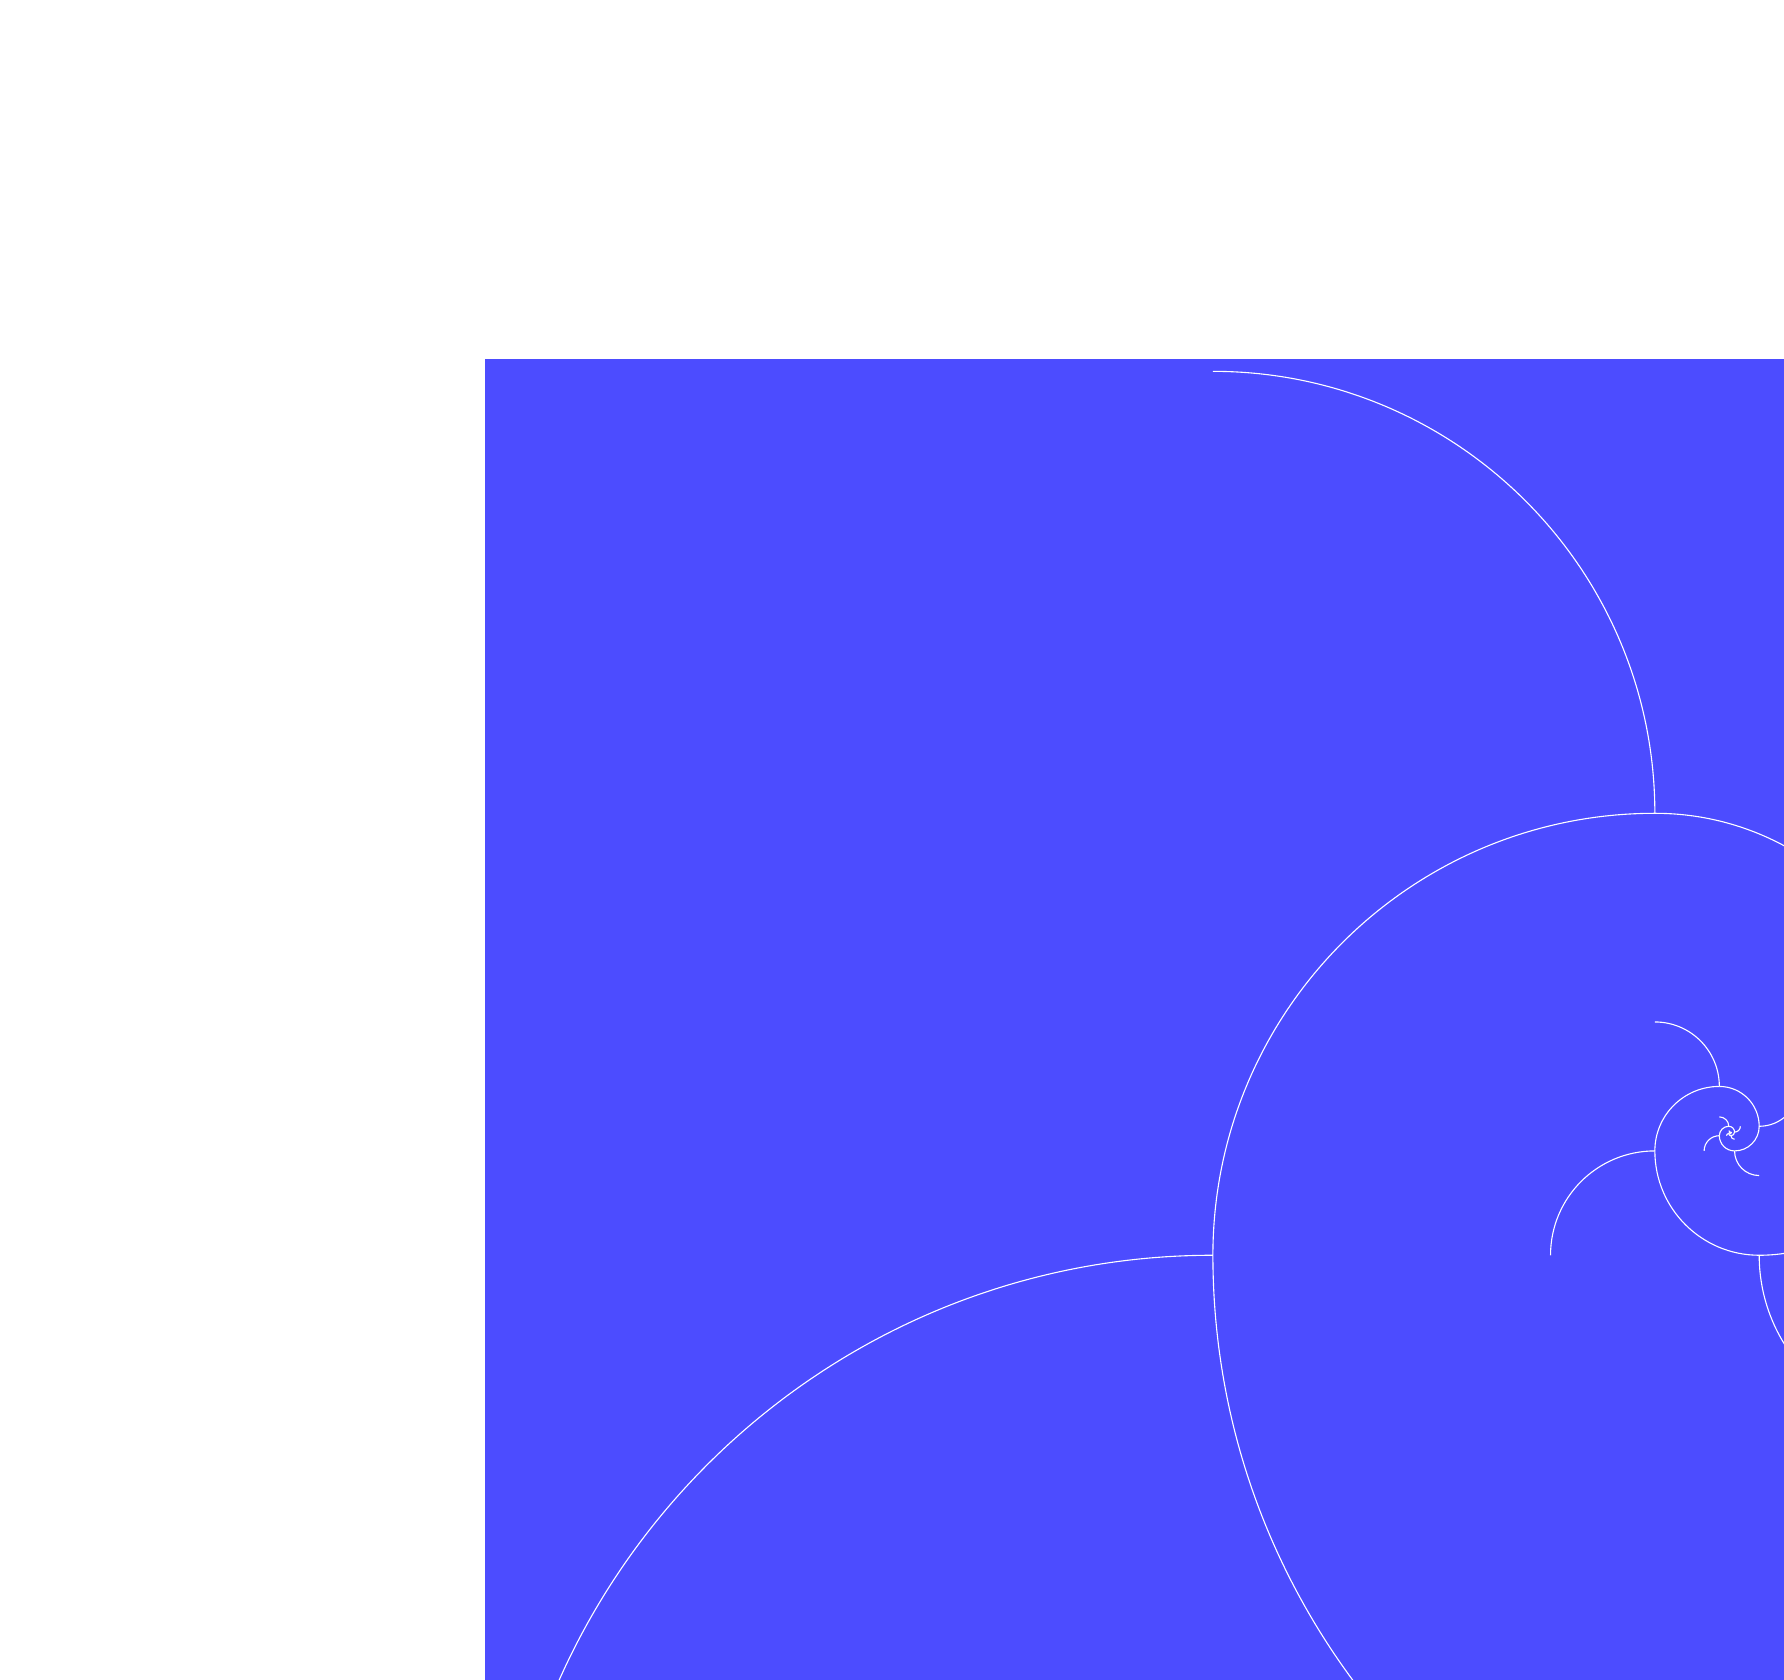 \usetikzlibrary{backgrounds,calc}
\begin{tikzpicture}[background rectangle/.style={fill=blue!70},show background rectangle]
  % Create some counters for holding the Fibonacci numbers
  \newcounter{a}
  \newcounter{b}
  \newcounter{temp}

  % Initialize the counters
  \setcounter{a}{0}
  \setcounter{b}{1}

  % The spiral will start at the origin
  \coordinate (0) at (10,15);

  % This loop defines the number of turns in the spiral. Note that we
  % will have to be careful not to overflow our counters or make the
  % spiral too large for TeX to handle. This is easy to do as the
  % Fibonacci sequence grows exponentially.
  \foreach \i in {1,...,18}
  {
    % Get the "name" of the last point on the spiral
    \pgfmathsetmacro{\lastpoint}{\i-1}

    % Compute the angle for this turn of the spiral
    \pgfmathsetmacro{\startangle}{mod(\i-1,4) * 90}



\draw[color=white] (\lastpoint) arc 
(\startangle  : \startangle + 90 : \value{b}/10.0pt) coordinate (\i);
\draw[color=white] (\lastpoint) arc 
(\startangle +90  : \startangle + 180 : \value{b}/10.0pt) coordinate (\i);

   % Compute the next Fibonacci number
    \setcounter{temp}{\value{b}}
    \addtocounter{b}{\value{a}}
    \setcounter{a}{\value{temp}}
 }





\end{tikzpicture}